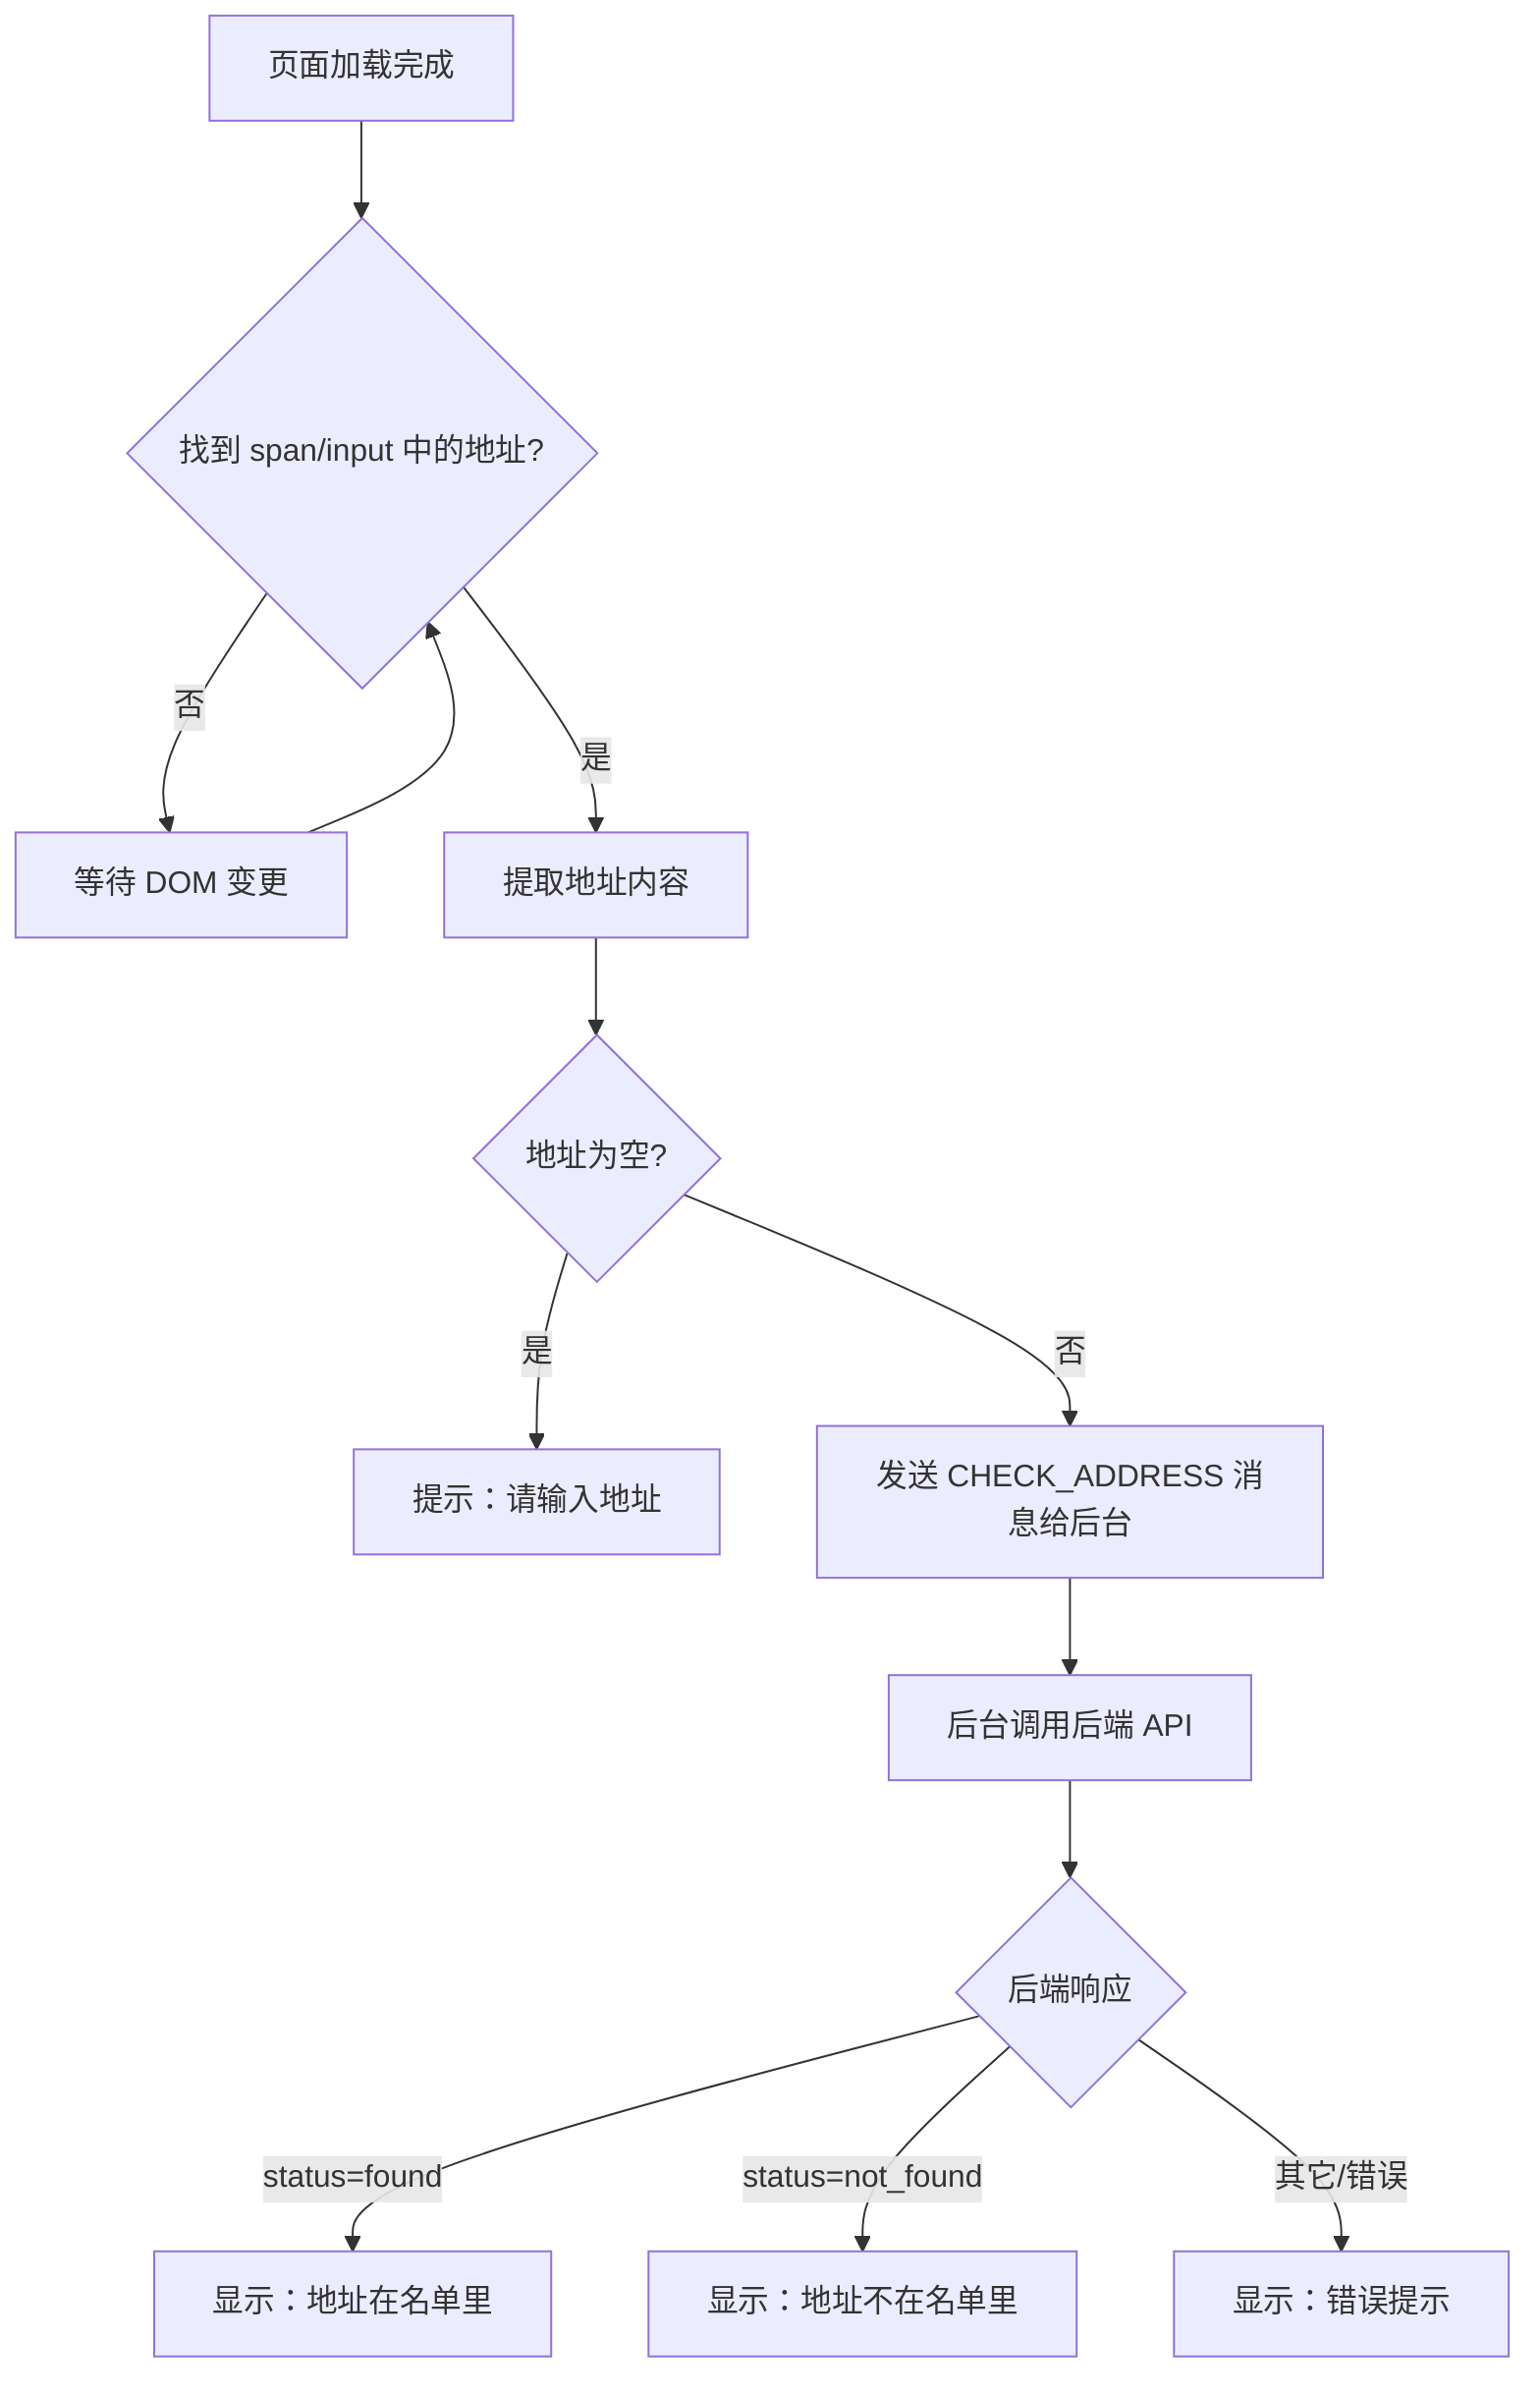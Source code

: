 flowchart TD
    A[页面加载完成] --> B{找到 span/input 中的地址?}
    B -- 否 --> C[等待 DOM 变更]
    B -- 是 --> D[提取地址内容]
    D --> E{地址为空?}
    E -- 是 --> F[提示：请输入地址]
    E -- 否 --> G[发送 CHECK_ADDRESS 消息给后台]
    G --> H[后台调用后端 API]
    H --> I{后端响应}
    I -- status=found --> J[显示：地址在名单里]
    I -- status=not_found --> K[显示：地址不在名单里]
    I -- 其它/错误 --> L[显示：错误提示]
    C --> B